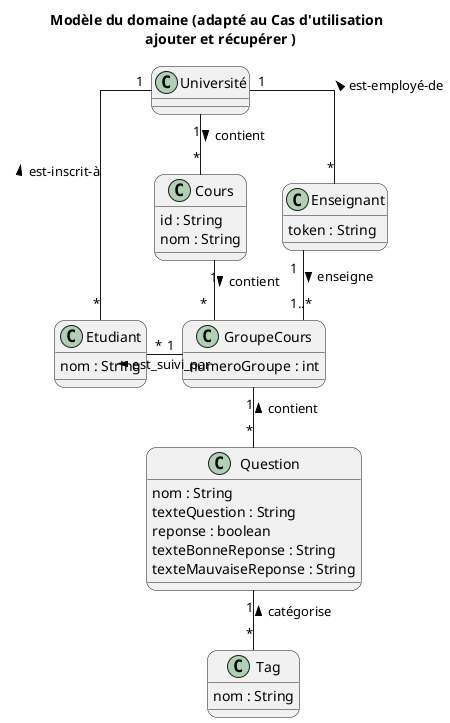 @startuml MDD
skinparam defaultfontname Verdana
skinparam RoundCorner 20
skinparam linetype ortho

title Modèle du domaine (adapté au Cas d'utilisation \n ajouter et récupérer )

'class GestionnaireCours'
'class GestionnaireQuestion'
class Cours {
    id : String
    nom : String
}

class GroupeCours {
    numeroGroupe : int
}

class Enseignant {
    token : String
}

class Université {

}

class Etudiant {
    nom : String
}

class Tag{
    nom : String
}

class Question{
    nom : String
    texteQuestion : String
    reponse : boolean
    texteBonneReponse : String
    texteMauvaiseReponse : String
}

Enseignant "1"--"1..*" GroupeCours : enseigne >
Université "1"--"*" Enseignant : est-employé-de <
Cours "1"-- "*"GroupeCours : contient >
GroupeCours "1"-left- "*"Etudiant : est_suivi_par >
Question "1" -- "*"Tag : < catégorise
'GestionnaireCours "1"--"1" Université : gère >'
Université "1"--"*" Cours : contient >
Université "1"--"*" Etudiant : est-inscrit-à <
'GestionnaireQuestion "1"--"1" Université : gère >'
Question "*"-up-"1" GroupeCours : contient >
@enduml